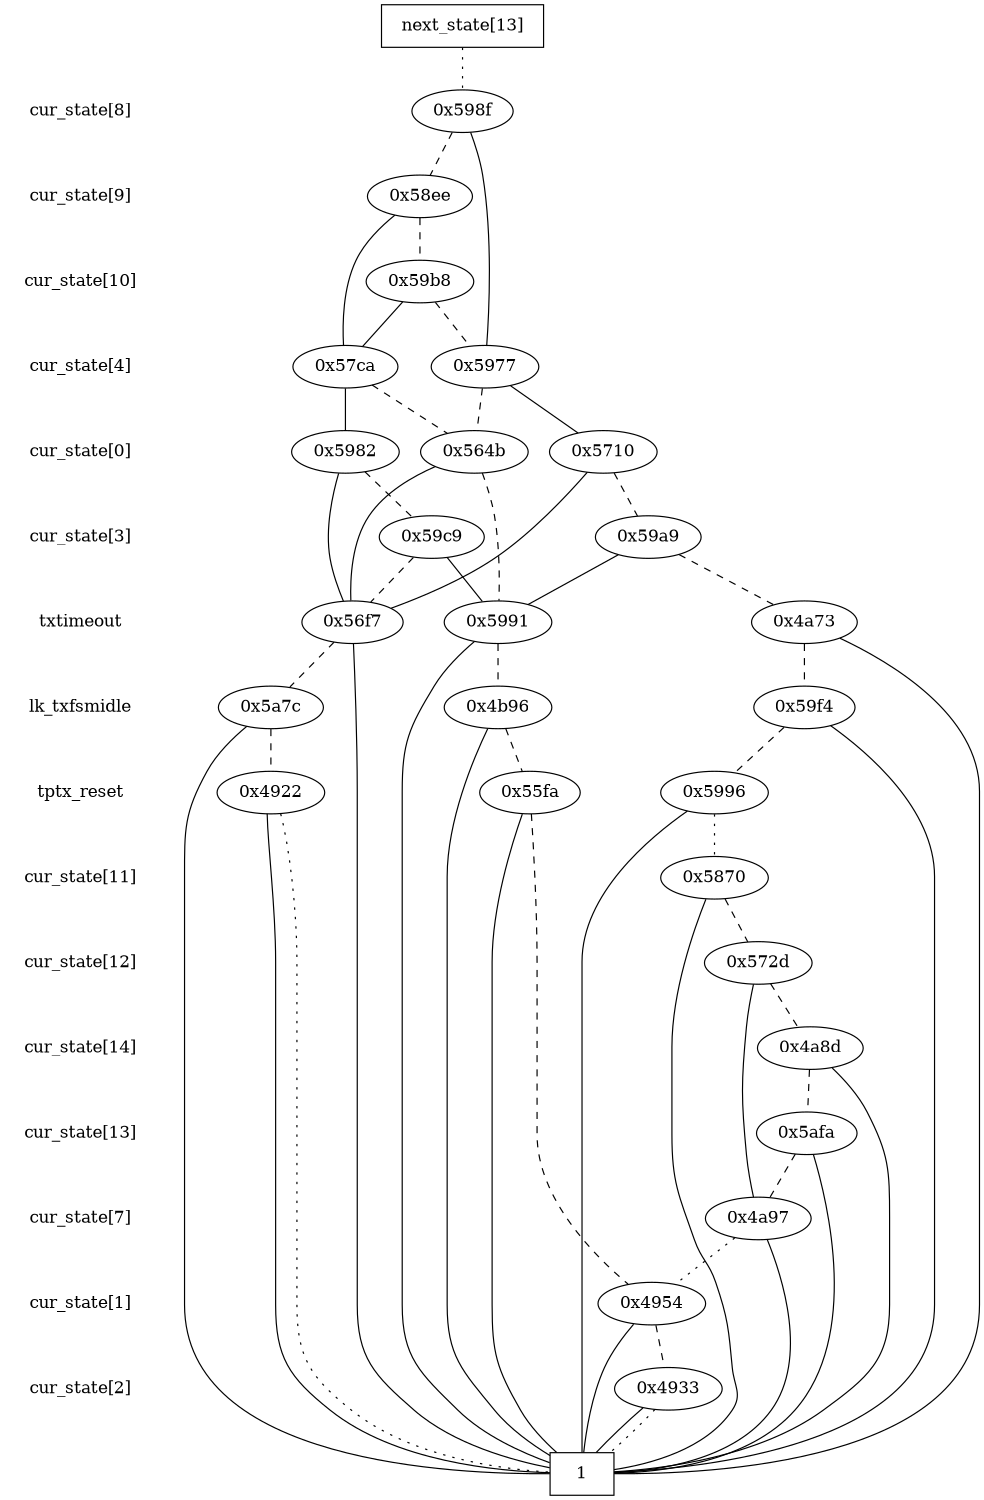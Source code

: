 digraph "DD" {
size = "7.5,10"
center = true;
edge [dir = none];
{ node [shape = plaintext];
  edge [style = invis];
  "CONST NODES" [style = invis];
" cur_state[8] " -> " cur_state[9] " -> " cur_state[10] " -> " cur_state[4] " -> " cur_state[0] " -> " cur_state[3] " -> " txtimeout " -> " lk_txfsmidle " -> " tptx_reset " -> " cur_state[11] " -> " cur_state[12] " -> " cur_state[14] " -> " cur_state[13] " -> " cur_state[7] " -> " cur_state[1] " -> " cur_state[2] " -> "CONST NODES"; 
}
{ rank = same; node [shape = box]; edge [style = invis];
"  next_state[13]  "; }
{ rank = same; " cur_state[8] ";
"0x598f";
}
{ rank = same; " cur_state[9] ";
"0x58ee";
}
{ rank = same; " cur_state[10] ";
"0x59b8";
}
{ rank = same; " cur_state[4] ";
"0x57ca";
"0x5977";
}
{ rank = same; " cur_state[0] ";
"0x5982";
"0x564b";
"0x5710";
}
{ rank = same; " cur_state[3] ";
"0x59c9";
"0x59a9";
}
{ rank = same; " txtimeout ";
"0x56f7";
"0x5991";
"0x4a73";
}
{ rank = same; " lk_txfsmidle ";
"0x59f4";
"0x5a7c";
"0x4b96";
}
{ rank = same; " tptx_reset ";
"0x55fa";
"0x4922";
"0x5996";
}
{ rank = same; " cur_state[11] ";
"0x5870";
}
{ rank = same; " cur_state[12] ";
"0x572d";
}
{ rank = same; " cur_state[14] ";
"0x4a8d";
}
{ rank = same; " cur_state[13] ";
"0x5afa";
}
{ rank = same; " cur_state[7] ";
"0x4a97";
}
{ rank = same; " cur_state[1] ";
"0x4954";
}
{ rank = same; " cur_state[2] ";
"0x4933";
}
{ rank = same; "CONST NODES";
{ node [shape = box]; "0x4917";
}
}
"  next_state[13]  " -> "0x598f" [style = dotted];
"0x598f" -> "0x5977";
"0x598f" -> "0x58ee" [style = dashed];
"0x58ee" -> "0x57ca";
"0x58ee" -> "0x59b8" [style = dashed];
"0x59b8" -> "0x57ca";
"0x59b8" -> "0x5977" [style = dashed];
"0x57ca" -> "0x5982";
"0x57ca" -> "0x564b" [style = dashed];
"0x5977" -> "0x5710";
"0x5977" -> "0x564b" [style = dashed];
"0x5982" -> "0x56f7";
"0x5982" -> "0x59c9" [style = dashed];
"0x564b" -> "0x56f7";
"0x564b" -> "0x5991" [style = dashed];
"0x5710" -> "0x56f7";
"0x5710" -> "0x59a9" [style = dashed];
"0x59c9" -> "0x5991";
"0x59c9" -> "0x56f7" [style = dashed];
"0x59a9" -> "0x5991";
"0x59a9" -> "0x4a73" [style = dashed];
"0x56f7" -> "0x4917";
"0x56f7" -> "0x5a7c" [style = dashed];
"0x5991" -> "0x4917";
"0x5991" -> "0x4b96" [style = dashed];
"0x4a73" -> "0x4917";
"0x4a73" -> "0x59f4" [style = dashed];
"0x59f4" -> "0x4917";
"0x59f4" -> "0x5996" [style = dashed];
"0x5a7c" -> "0x4917";
"0x5a7c" -> "0x4922" [style = dashed];
"0x4b96" -> "0x4917";
"0x4b96" -> "0x55fa" [style = dashed];
"0x55fa" -> "0x4917";
"0x55fa" -> "0x4954" [style = dashed];
"0x4922" -> "0x4917";
"0x4922" -> "0x4917" [style = dotted];
"0x5996" -> "0x4917";
"0x5996" -> "0x5870" [style = dotted];
"0x5870" -> "0x4917";
"0x5870" -> "0x572d" [style = dashed];
"0x572d" -> "0x4a97";
"0x572d" -> "0x4a8d" [style = dashed];
"0x4a8d" -> "0x4917";
"0x4a8d" -> "0x5afa" [style = dashed];
"0x5afa" -> "0x4917";
"0x5afa" -> "0x4a97" [style = dashed];
"0x4a97" -> "0x4917";
"0x4a97" -> "0x4954" [style = dotted];
"0x4954" -> "0x4917";
"0x4954" -> "0x4933" [style = dashed];
"0x4933" -> "0x4917";
"0x4933" -> "0x4917" [style = dotted];
"0x4917" [label = "1"];
}

